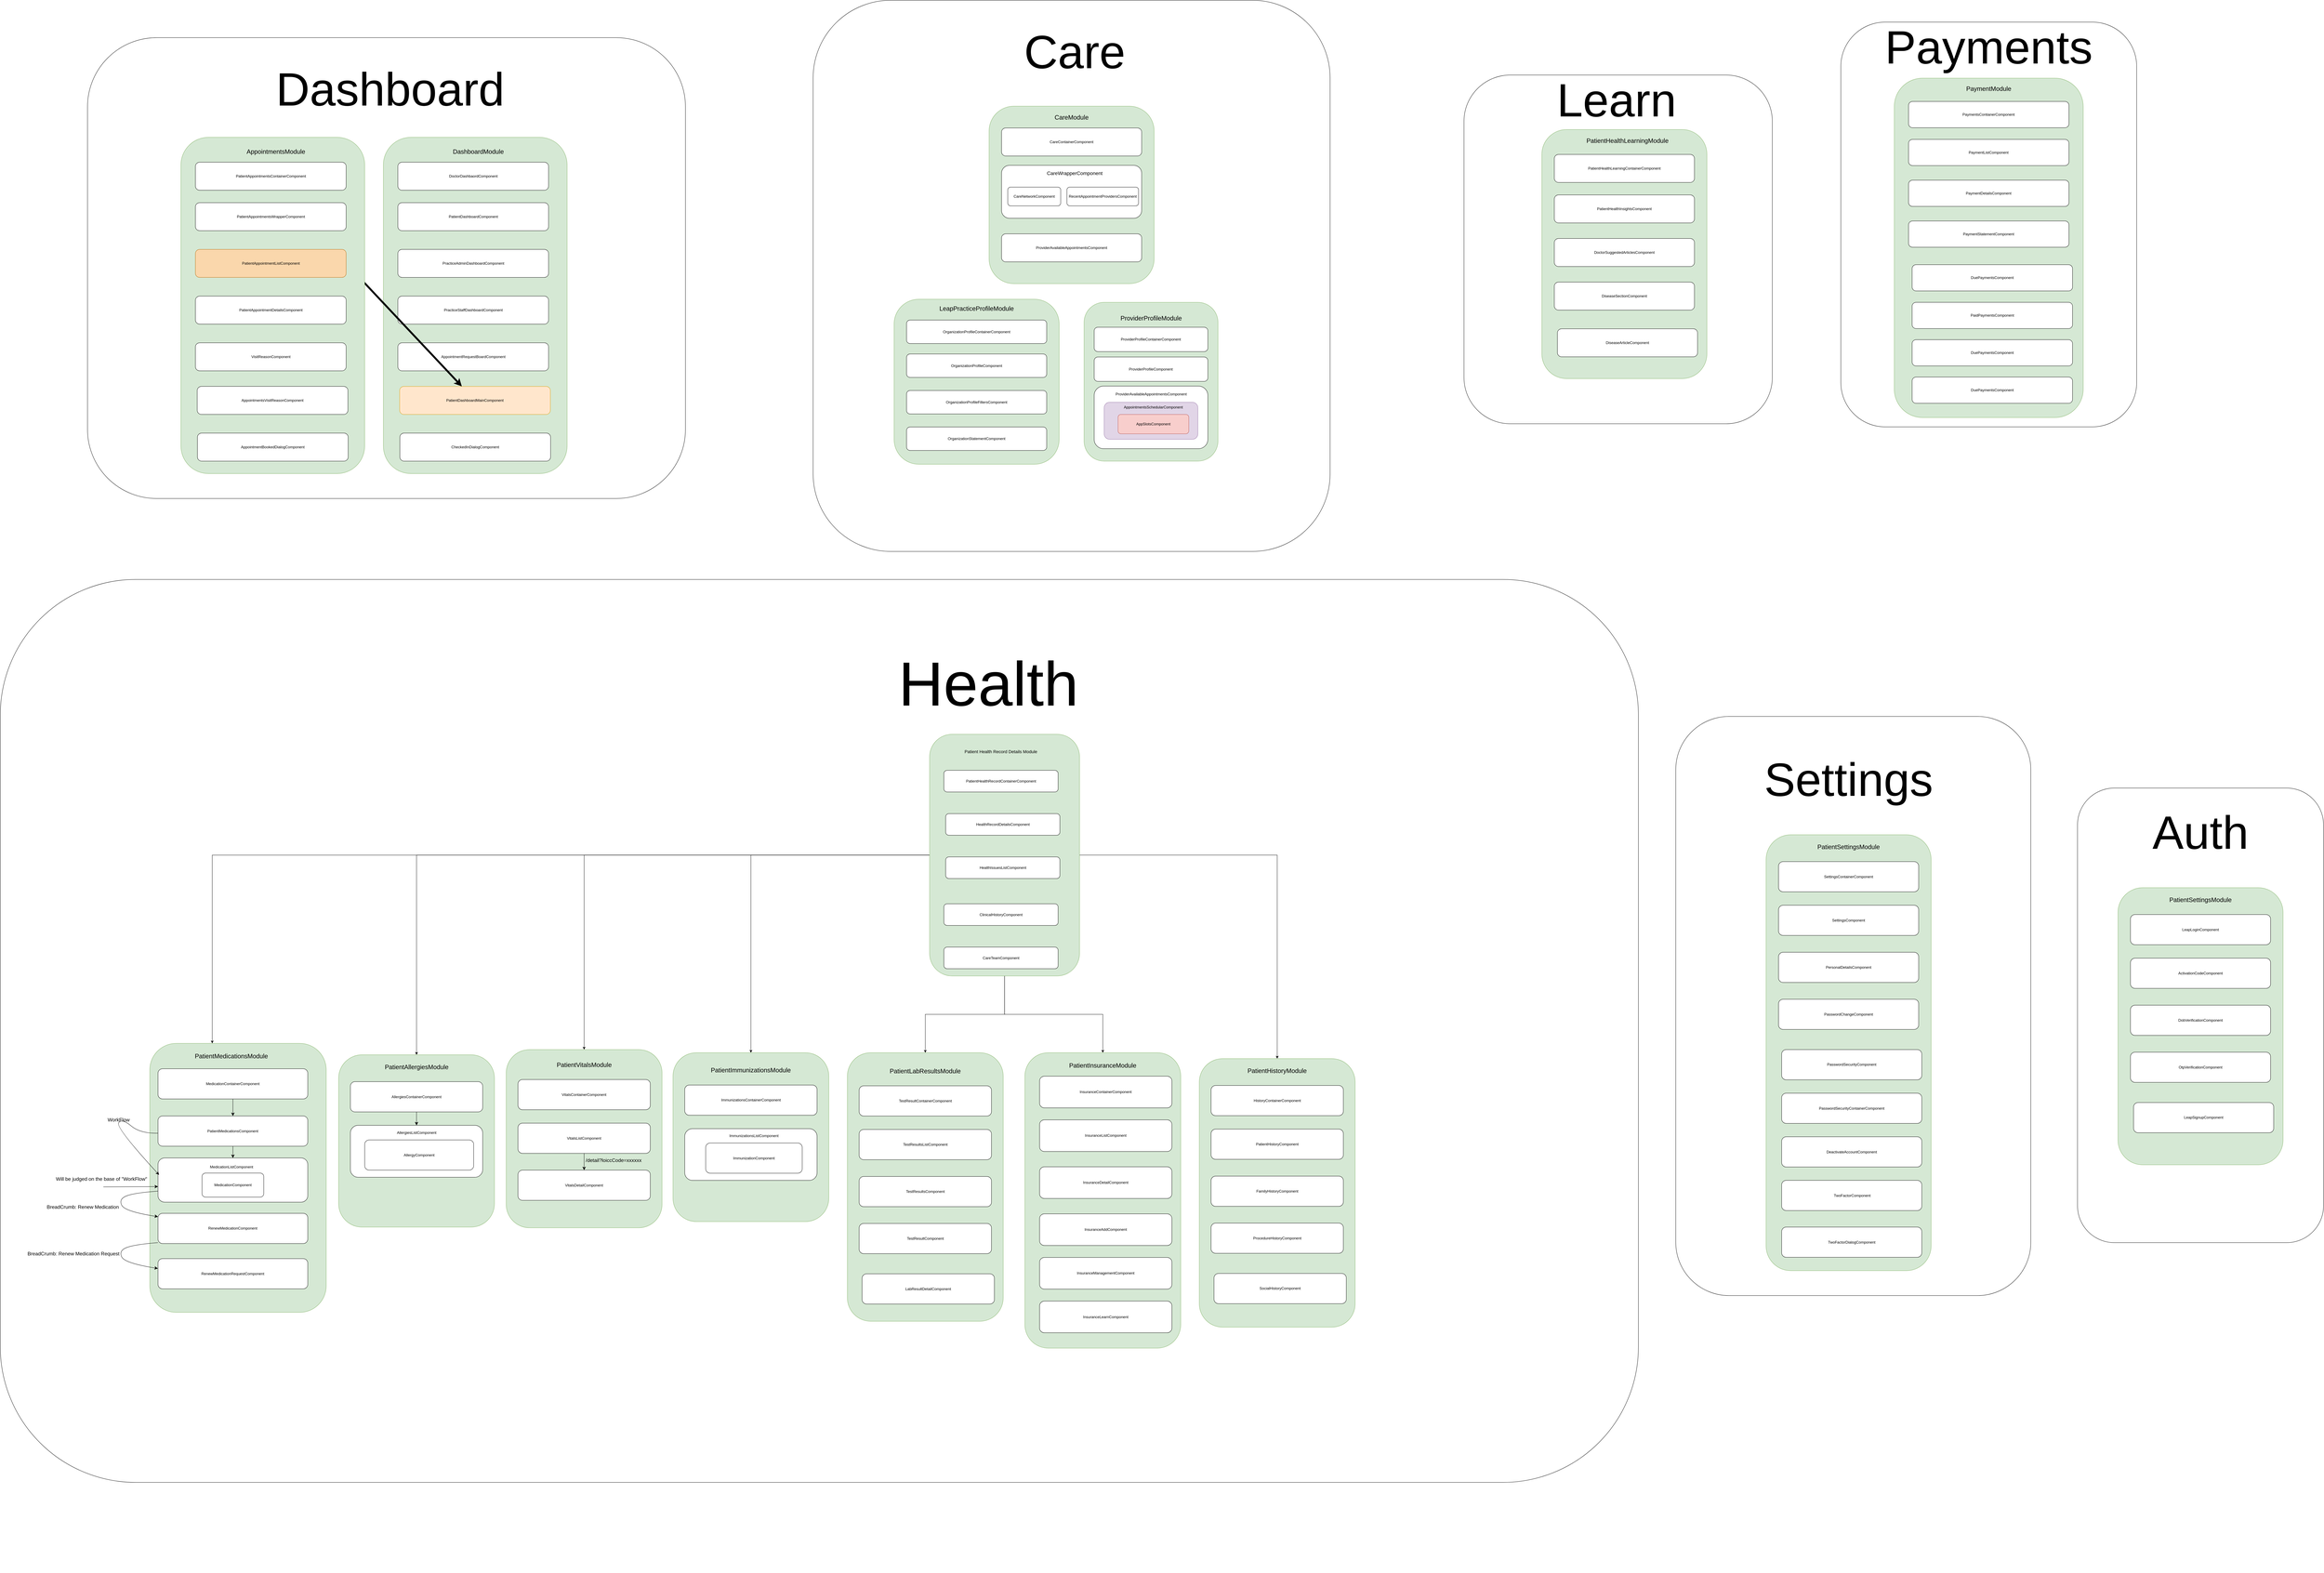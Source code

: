 <mxfile version="25.0.3">
  <diagram name="Page-1" id="2kIEvzqVXsuV8Udayv0d">
    <mxGraphModel dx="4323" dy="6777" grid="1" gridSize="10" guides="1" tooltips="1" connect="1" arrows="1" fold="1" page="1" pageScale="1" pageWidth="850" pageHeight="1100" math="0" shadow="0">
      <root>
        <mxCell id="0" />
        <mxCell id="1" parent="0" />
        <mxCell id="dV1gSzbPTBrYAg3rUSXR-290" value="" style="group" parent="1" vertex="1" connectable="0">
          <mxGeometry x="2000" y="-3410" width="1660" height="1770" as="geometry" />
        </mxCell>
        <mxCell id="dV1gSzbPTBrYAg3rUSXR-263" value="" style="rounded=1;whiteSpace=wrap;html=1;" parent="dV1gSzbPTBrYAg3rUSXR-290" vertex="1">
          <mxGeometry width="1660" height="1770" as="geometry" />
        </mxCell>
        <mxCell id="dV1gSzbPTBrYAg3rUSXR-247" value="" style="group" parent="dV1gSzbPTBrYAg3rUSXR-290" vertex="1" connectable="0">
          <mxGeometry x="565" y="340" width="530" height="570" as="geometry" />
        </mxCell>
        <mxCell id="dV1gSzbPTBrYAg3rUSXR-227" value="" style="rounded=1;whiteSpace=wrap;html=1;fillColor=#d5e8d4;strokeColor=#82b366;container=0;" parent="dV1gSzbPTBrYAg3rUSXR-247" vertex="1">
          <mxGeometry width="530" height="570" as="geometry" />
        </mxCell>
        <mxCell id="dV1gSzbPTBrYAg3rUSXR-228" value="&lt;font style=&quot;font-size: 20px;&quot;&gt;CareModule&lt;/font&gt;" style="text;html=1;align=center;verticalAlign=middle;whiteSpace=wrap;rounded=0;container=0;" parent="dV1gSzbPTBrYAg3rUSXR-247" vertex="1">
          <mxGeometry x="50" y="20" width="430" height="30" as="geometry" />
        </mxCell>
        <mxCell id="dV1gSzbPTBrYAg3rUSXR-229" value="CareContainerComponent" style="rounded=1;whiteSpace=wrap;html=1;container=0;" parent="dV1gSzbPTBrYAg3rUSXR-247" vertex="1">
          <mxGeometry x="40" y="70" width="450" height="90" as="geometry" />
        </mxCell>
        <mxCell id="dV1gSzbPTBrYAg3rUSXR-230" value="" style="rounded=1;whiteSpace=wrap;html=1;container=0;" parent="dV1gSzbPTBrYAg3rUSXR-247" vertex="1">
          <mxGeometry x="40" y="190" width="450" height="170" as="geometry" />
        </mxCell>
        <mxCell id="dV1gSzbPTBrYAg3rUSXR-231" value="ProviderAvailableAppointmentsComponent" style="rounded=1;whiteSpace=wrap;html=1;container=0;" parent="dV1gSzbPTBrYAg3rUSXR-247" vertex="1">
          <mxGeometry x="40" y="410" width="450" height="90" as="geometry" />
        </mxCell>
        <mxCell id="dV1gSzbPTBrYAg3rUSXR-234" value="CareWrapperComponent" style="text;html=1;align=center;verticalAlign=middle;whiteSpace=wrap;rounded=0;fontSize=16;container=0;" parent="dV1gSzbPTBrYAg3rUSXR-247" vertex="1">
          <mxGeometry x="80" y="200" width="390" height="30" as="geometry" />
        </mxCell>
        <mxCell id="dV1gSzbPTBrYAg3rUSXR-235" value="CareNetworkComponent" style="rounded=1;whiteSpace=wrap;html=1;container=0;" parent="dV1gSzbPTBrYAg3rUSXR-247" vertex="1">
          <mxGeometry x="60" y="260" width="170" height="60" as="geometry" />
        </mxCell>
        <mxCell id="dV1gSzbPTBrYAg3rUSXR-236" value="RecentAppointmentProvidersComponent" style="rounded=1;whiteSpace=wrap;html=1;container=0;" parent="dV1gSzbPTBrYAg3rUSXR-247" vertex="1">
          <mxGeometry x="250" y="260" width="230" height="60" as="geometry" />
        </mxCell>
        <mxCell id="dV1gSzbPTBrYAg3rUSXR-248" value="" style="group" parent="dV1gSzbPTBrYAg3rUSXR-290" vertex="1" connectable="0">
          <mxGeometry x="260" y="960" width="530" height="530" as="geometry" />
        </mxCell>
        <mxCell id="dV1gSzbPTBrYAg3rUSXR-238" value="" style="rounded=1;whiteSpace=wrap;html=1;fillColor=#d5e8d4;strokeColor=#82b366;container=0;" parent="dV1gSzbPTBrYAg3rUSXR-248" vertex="1">
          <mxGeometry width="530" height="530" as="geometry" />
        </mxCell>
        <mxCell id="dV1gSzbPTBrYAg3rUSXR-239" value="&lt;font style=&quot;font-size: 20px;&quot;&gt;LeapPracticeProfileModule&lt;/font&gt;" style="text;html=1;align=center;verticalAlign=middle;whiteSpace=wrap;rounded=0;container=0;" parent="dV1gSzbPTBrYAg3rUSXR-248" vertex="1">
          <mxGeometry x="50" y="16.75" width="430" height="25.125" as="geometry" />
        </mxCell>
        <mxCell id="dV1gSzbPTBrYAg3rUSXR-240" value="OrganizationProfileContainerComponent" style="rounded=1;whiteSpace=wrap;html=1;container=0;" parent="dV1gSzbPTBrYAg3rUSXR-248" vertex="1">
          <mxGeometry x="40" y="67" width="450" height="75.375" as="geometry" />
        </mxCell>
        <mxCell id="dV1gSzbPTBrYAg3rUSXR-241" value="OrganizationProfileComponent" style="rounded=1;whiteSpace=wrap;html=1;container=0;" parent="dV1gSzbPTBrYAg3rUSXR-248" vertex="1">
          <mxGeometry x="40" y="175.875" width="450" height="75.375" as="geometry" />
        </mxCell>
        <mxCell id="dV1gSzbPTBrYAg3rUSXR-242" value="OrganizationProfileFiltersComponent" style="rounded=1;whiteSpace=wrap;html=1;container=0;" parent="dV1gSzbPTBrYAg3rUSXR-248" vertex="1">
          <mxGeometry x="40" y="293.125" width="450" height="75.375" as="geometry" />
        </mxCell>
        <mxCell id="dV1gSzbPTBrYAg3rUSXR-243" value="OrganizationStatementComponent" style="rounded=1;whiteSpace=wrap;html=1;container=0;" parent="dV1gSzbPTBrYAg3rUSXR-248" vertex="1">
          <mxGeometry x="40" y="410.375" width="450" height="75.375" as="geometry" />
        </mxCell>
        <mxCell id="8EDx-BOtIArJ6cRJeTDg-2" value="" style="group" vertex="1" connectable="0" parent="dV1gSzbPTBrYAg3rUSXR-290">
          <mxGeometry x="870" y="970" width="430" height="510" as="geometry" />
        </mxCell>
        <mxCell id="dV1gSzbPTBrYAg3rUSXR-250" value="" style="rounded=1;whiteSpace=wrap;html=1;fillColor=#d5e8d4;strokeColor=#82b366;container=0;" parent="8EDx-BOtIArJ6cRJeTDg-2" vertex="1">
          <mxGeometry width="430" height="510" as="geometry" />
        </mxCell>
        <mxCell id="dV1gSzbPTBrYAg3rUSXR-251" value="&lt;font style=&quot;font-size: 20px;&quot;&gt;ProviderProfileModule&lt;/font&gt;" style="text;html=1;align=center;verticalAlign=middle;whiteSpace=wrap;rounded=0;container=0;" parent="8EDx-BOtIArJ6cRJeTDg-2" vertex="1">
          <mxGeometry x="40.566" y="37.382" width="348.868" height="26.073" as="geometry" />
        </mxCell>
        <mxCell id="dV1gSzbPTBrYAg3rUSXR-252" value="ProviderProfileContainerComponent" style="rounded=1;whiteSpace=wrap;html=1;container=0;" parent="8EDx-BOtIArJ6cRJeTDg-2" vertex="1">
          <mxGeometry x="32.453" y="79.998" width="365.094" height="78.219" as="geometry" />
        </mxCell>
        <mxCell id="dV1gSzbPTBrYAg3rUSXR-253" value="ProviderProfileComponent" style="rounded=1;whiteSpace=wrap;html=1;container=0;" parent="8EDx-BOtIArJ6cRJeTDg-2" vertex="1">
          <mxGeometry x="32.453" y="175.666" width="365.094" height="78.219" as="geometry" />
        </mxCell>
        <mxCell id="dV1gSzbPTBrYAg3rUSXR-261" value="" style="group" parent="8EDx-BOtIArJ6cRJeTDg-2" vertex="1" connectable="0">
          <mxGeometry x="32.453" y="269.06" width="365.094" height="200.94" as="geometry" />
        </mxCell>
        <mxCell id="dV1gSzbPTBrYAg3rUSXR-254" value="" style="rounded=1;whiteSpace=wrap;html=1;container=0;" parent="dV1gSzbPTBrYAg3rUSXR-261" vertex="1">
          <mxGeometry width="365.094" height="200.94" as="geometry" />
        </mxCell>
        <mxCell id="dV1gSzbPTBrYAg3rUSXR-256" value="ProviderAvailableAppointmentsComponent" style="text;html=1;align=center;verticalAlign=middle;whiteSpace=wrap;rounded=0;container=0;" parent="dV1gSzbPTBrYAg3rUSXR-261" vertex="1">
          <mxGeometry x="8.113" y="10.374" width="348.868" height="31.132" as="geometry" />
        </mxCell>
        <mxCell id="dV1gSzbPTBrYAg3rUSXR-257" value="" style="rounded=1;whiteSpace=wrap;html=1;container=0;fillColor=#e1d5e7;strokeColor=#9673a6;" parent="dV1gSzbPTBrYAg3rUSXR-261" vertex="1">
          <mxGeometry x="32.047" y="51.88" width="301" height="119.06" as="geometry" />
        </mxCell>
        <mxCell id="dV1gSzbPTBrYAg3rUSXR-258" value="AppointmentsSchedularComponent" style="text;html=1;align=center;verticalAlign=middle;whiteSpace=wrap;rounded=0;container=0;" parent="dV1gSzbPTBrYAg3rUSXR-261" vertex="1">
          <mxGeometry x="165.915" y="51.883" width="48.679" height="31.132" as="geometry" />
        </mxCell>
        <mxCell id="dV1gSzbPTBrYAg3rUSXR-259" value="AppSlotsComponent" style="rounded=1;whiteSpace=wrap;html=1;container=0;fillColor=#f8cecc;strokeColor=#b85450;" parent="dV1gSzbPTBrYAg3rUSXR-261" vertex="1">
          <mxGeometry x="76.67" y="90.935" width="227.17" height="62.264" as="geometry" />
        </mxCell>
        <mxCell id="8EDx-BOtIArJ6cRJeTDg-147" value="&lt;font style=&quot;font-size: 150px;&quot;&gt;Care&lt;/font&gt;" style="text;html=1;align=center;verticalAlign=middle;whiteSpace=wrap;rounded=0;container=0;" vertex="1" parent="dV1gSzbPTBrYAg3rUSXR-290">
          <mxGeometry x="810" y="150" width="60" height="30" as="geometry" />
        </mxCell>
        <mxCell id="dV1gSzbPTBrYAg3rUSXR-291" value="" style="group" parent="1" vertex="1" connectable="0">
          <mxGeometry x="4090" y="-3170" width="1190" height="1120" as="geometry" />
        </mxCell>
        <mxCell id="dV1gSzbPTBrYAg3rUSXR-371" value="" style="group" parent="dV1gSzbPTBrYAg3rUSXR-291" vertex="1" connectable="0">
          <mxGeometry width="1045" height="1120" as="geometry" />
        </mxCell>
        <mxCell id="dV1gSzbPTBrYAg3rUSXR-277" value="" style="rounded=1;whiteSpace=wrap;html=1;" parent="dV1gSzbPTBrYAg3rUSXR-371" vertex="1">
          <mxGeometry width="990" height="1120" as="geometry" />
        </mxCell>
        <mxCell id="dV1gSzbPTBrYAg3rUSXR-264" value="" style="group" parent="dV1gSzbPTBrYAg3rUSXR-371" vertex="1" connectable="0">
          <mxGeometry x="250" y="175" width="795" height="940" as="geometry" />
        </mxCell>
        <mxCell id="dV1gSzbPTBrYAg3rUSXR-265" value="" style="rounded=1;whiteSpace=wrap;html=1;fillColor=#d5e8d4;strokeColor=#82b366;container=0;" parent="dV1gSzbPTBrYAg3rUSXR-264" vertex="1">
          <mxGeometry width="530" height="800" as="geometry" />
        </mxCell>
        <mxCell id="dV1gSzbPTBrYAg3rUSXR-266" value="&lt;font style=&quot;font-size: 20px;&quot;&gt;PatientHealthLearningModule&lt;/font&gt;" style="text;html=1;align=center;verticalAlign=middle;whiteSpace=wrap;rounded=0;container=0;" parent="dV1gSzbPTBrYAg3rUSXR-264" vertex="1">
          <mxGeometry x="60" y="20" width="430" height="30" as="geometry" />
        </mxCell>
        <mxCell id="dV1gSzbPTBrYAg3rUSXR-267" value="PatientHealthLearningContainerComponent" style="rounded=1;whiteSpace=wrap;html=1;container=0;" parent="dV1gSzbPTBrYAg3rUSXR-264" vertex="1">
          <mxGeometry x="40" y="80" width="450" height="90" as="geometry" />
        </mxCell>
        <mxCell id="dV1gSzbPTBrYAg3rUSXR-268" value="PatientHealthInsightsComponent" style="rounded=1;whiteSpace=wrap;html=1;container=0;" parent="dV1gSzbPTBrYAg3rUSXR-264" vertex="1">
          <mxGeometry x="40" y="210" width="450" height="90" as="geometry" />
        </mxCell>
        <mxCell id="dV1gSzbPTBrYAg3rUSXR-269" value="DoctorSuggestedArticlesComponent" style="rounded=1;whiteSpace=wrap;html=1;container=0;" parent="dV1gSzbPTBrYAg3rUSXR-264" vertex="1">
          <mxGeometry x="40" y="350" width="450" height="90" as="geometry" />
        </mxCell>
        <mxCell id="dV1gSzbPTBrYAg3rUSXR-270" value="DiseaseSectionComponent" style="rounded=1;whiteSpace=wrap;html=1;container=0;" parent="dV1gSzbPTBrYAg3rUSXR-264" vertex="1">
          <mxGeometry x="40" y="490" width="450" height="90" as="geometry" />
        </mxCell>
        <mxCell id="dV1gSzbPTBrYAg3rUSXR-271" value="DiseaseArticleComponent" style="rounded=1;whiteSpace=wrap;html=1;container=0;" parent="dV1gSzbPTBrYAg3rUSXR-264" vertex="1">
          <mxGeometry x="50" y="640" width="450" height="90" as="geometry" />
        </mxCell>
        <mxCell id="dV1gSzbPTBrYAg3rUSXR-293" value="&lt;font style=&quot;font-size: 150px;&quot;&gt;Learn&lt;/font&gt;" style="text;html=1;align=center;verticalAlign=middle;whiteSpace=wrap;rounded=0;" parent="dV1gSzbPTBrYAg3rUSXR-371" vertex="1">
          <mxGeometry x="170" y="10" width="640" height="140" as="geometry" />
        </mxCell>
        <mxCell id="dV1gSzbPTBrYAg3rUSXR-367" value="" style="group" parent="1" vertex="1" connectable="0">
          <mxGeometry x="4770" y="-1110" width="1140" height="1860" as="geometry" />
        </mxCell>
        <mxCell id="dV1gSzbPTBrYAg3rUSXR-364" value="" style="rounded=1;whiteSpace=wrap;html=1;" parent="dV1gSzbPTBrYAg3rUSXR-367" vertex="1">
          <mxGeometry width="1140" height="1860" as="geometry" />
        </mxCell>
        <mxCell id="dV1gSzbPTBrYAg3rUSXR-331" value="" style="group" parent="dV1gSzbPTBrYAg3rUSXR-367" vertex="1" connectable="0">
          <mxGeometry x="290" y="380.005" width="530" height="1400" as="geometry" />
        </mxCell>
        <mxCell id="dV1gSzbPTBrYAg3rUSXR-332" value="" style="rounded=1;whiteSpace=wrap;html=1;fillColor=#d5e8d4;strokeColor=#82b366;container=0;" parent="dV1gSzbPTBrYAg3rUSXR-331" vertex="1">
          <mxGeometry width="530" height="1400" as="geometry" />
        </mxCell>
        <mxCell id="dV1gSzbPTBrYAg3rUSXR-333" value="&lt;font style=&quot;font-size: 20px;&quot;&gt;PatientSettingsModule&lt;/font&gt;" style="text;html=1;align=center;verticalAlign=middle;whiteSpace=wrap;rounded=0;container=0;" parent="dV1gSzbPTBrYAg3rUSXR-331" vertex="1">
          <mxGeometry x="50" y="21.561" width="430" height="32.342" as="geometry" />
        </mxCell>
        <mxCell id="dV1gSzbPTBrYAg3rUSXR-334" value="SettingsContainerComponent" style="rounded=1;whiteSpace=wrap;html=1;container=0;" parent="dV1gSzbPTBrYAg3rUSXR-331" vertex="1">
          <mxGeometry x="40" y="86.245" width="450" height="97.026" as="geometry" />
        </mxCell>
        <mxCell id="dV1gSzbPTBrYAg3rUSXR-335" value="SettingsComponent" style="rounded=1;whiteSpace=wrap;html=1;container=0;" parent="dV1gSzbPTBrYAg3rUSXR-331" vertex="1">
          <mxGeometry x="40" y="226.394" width="450" height="97.026" as="geometry" />
        </mxCell>
        <mxCell id="dV1gSzbPTBrYAg3rUSXR-336" value="PersonalDetailsComponent" style="rounded=1;whiteSpace=wrap;html=1;container=0;" parent="dV1gSzbPTBrYAg3rUSXR-331" vertex="1">
          <mxGeometry x="40" y="377.323" width="450" height="97.026" as="geometry" />
        </mxCell>
        <mxCell id="dV1gSzbPTBrYAg3rUSXR-337" value="PasswordChangeComponent" style="rounded=1;whiteSpace=wrap;html=1;container=0;" parent="dV1gSzbPTBrYAg3rUSXR-331" vertex="1">
          <mxGeometry x="40" y="528.253" width="450" height="97.026" as="geometry" />
        </mxCell>
        <mxCell id="dV1gSzbPTBrYAg3rUSXR-338" value="PasswordSecurityComponent" style="rounded=1;whiteSpace=wrap;html=1;container=0;" parent="dV1gSzbPTBrYAg3rUSXR-331" vertex="1">
          <mxGeometry x="50" y="689.963" width="450" height="97.026" as="geometry" />
        </mxCell>
        <mxCell id="dV1gSzbPTBrYAg3rUSXR-360" value="PasswordSecurityContainerComponent" style="rounded=1;whiteSpace=wrap;html=1;container=0;" parent="dV1gSzbPTBrYAg3rUSXR-331" vertex="1">
          <mxGeometry x="50" y="829.993" width="450" height="97.026" as="geometry" />
        </mxCell>
        <mxCell id="dV1gSzbPTBrYAg3rUSXR-361" value="DeactivateAccountComponent" style="rounded=1;whiteSpace=wrap;html=1;container=0;" parent="dV1gSzbPTBrYAg3rUSXR-331" vertex="1">
          <mxGeometry x="50" y="969.993" width="450" height="97.026" as="geometry" />
        </mxCell>
        <mxCell id="dV1gSzbPTBrYAg3rUSXR-362" value="&amp;nbsp;TwoFactorComponent" style="rounded=1;whiteSpace=wrap;html=1;container=0;" parent="dV1gSzbPTBrYAg3rUSXR-331" vertex="1">
          <mxGeometry x="50" y="1109.993" width="450" height="97.026" as="geometry" />
        </mxCell>
        <mxCell id="dV1gSzbPTBrYAg3rUSXR-363" value="TwoFactorDialogComponent" style="rounded=1;whiteSpace=wrap;html=1;container=0;" parent="dV1gSzbPTBrYAg3rUSXR-331" vertex="1">
          <mxGeometry x="50" y="1259.993" width="450" height="97.026" as="geometry" />
        </mxCell>
        <mxCell id="dV1gSzbPTBrYAg3rUSXR-365" value="&lt;font style=&quot;font-size: 150px;&quot;&gt;Settings&lt;/font&gt;" style="text;html=1;align=center;verticalAlign=middle;whiteSpace=wrap;rounded=0;fontSize=200;" parent="dV1gSzbPTBrYAg3rUSXR-367" vertex="1">
          <mxGeometry x="255" y="170" width="600" height="30" as="geometry" />
        </mxCell>
        <mxCell id="dV1gSzbPTBrYAg3rUSXR-372" value="" style="group" parent="1" vertex="1" connectable="0">
          <mxGeometry x="5300" y="-3340" width="950" height="1300" as="geometry" />
        </mxCell>
        <mxCell id="dV1gSzbPTBrYAg3rUSXR-307" value="" style="rounded=1;whiteSpace=wrap;html=1;" parent="dV1gSzbPTBrYAg3rUSXR-372" vertex="1">
          <mxGeometry width="950" height="1300" as="geometry" />
        </mxCell>
        <mxCell id="dV1gSzbPTBrYAg3rUSXR-305" value="" style="group" parent="dV1gSzbPTBrYAg3rUSXR-372" vertex="1" connectable="0">
          <mxGeometry x="171.67" y="180" width="606.67" height="1090" as="geometry" />
        </mxCell>
        <mxCell id="dV1gSzbPTBrYAg3rUSXR-295" value="" style="rounded=1;whiteSpace=wrap;html=1;fillColor=#d5e8d4;strokeColor=#82b366;container=0;" parent="dV1gSzbPTBrYAg3rUSXR-305" vertex="1">
          <mxGeometry width="606.67" height="1090" as="geometry" />
        </mxCell>
        <mxCell id="dV1gSzbPTBrYAg3rUSXR-296" value="&lt;font style=&quot;font-size: 20px;&quot;&gt;PaymentModule&lt;/font&gt;" style="text;html=1;align=center;verticalAlign=middle;whiteSpace=wrap;rounded=0;container=0;" parent="dV1gSzbPTBrYAg3rUSXR-305" vertex="1">
          <mxGeometry x="57.229" y="18.723" width="492.201" height="28.085" as="geometry" />
        </mxCell>
        <mxCell id="dV1gSzbPTBrYAg3rUSXR-297" value="PaymentsContianerComponent" style="rounded=1;whiteSpace=wrap;html=1;container=0;" parent="dV1gSzbPTBrYAg3rUSXR-305" vertex="1">
          <mxGeometry x="45.786" y="74.894" width="515.094" height="84.255" as="geometry" />
        </mxCell>
        <mxCell id="dV1gSzbPTBrYAg3rUSXR-298" value="PaymentListComponent" style="rounded=1;whiteSpace=wrap;html=1;container=0;" parent="dV1gSzbPTBrYAg3rUSXR-305" vertex="1">
          <mxGeometry x="45.786" y="196.596" width="515.094" height="84.255" as="geometry" />
        </mxCell>
        <mxCell id="dV1gSzbPTBrYAg3rUSXR-299" value="PaymentDetailsComponent" style="rounded=1;whiteSpace=wrap;html=1;container=0;" parent="dV1gSzbPTBrYAg3rUSXR-305" vertex="1">
          <mxGeometry x="45.786" y="327.66" width="515.094" height="84.255" as="geometry" />
        </mxCell>
        <mxCell id="dV1gSzbPTBrYAg3rUSXR-300" value="PaymentStatementComponent" style="rounded=1;whiteSpace=wrap;html=1;container=0;" parent="dV1gSzbPTBrYAg3rUSXR-305" vertex="1">
          <mxGeometry x="45.786" y="458.723" width="515.094" height="84.255" as="geometry" />
        </mxCell>
        <mxCell id="dV1gSzbPTBrYAg3rUSXR-301" value="DuePaymentsComponent" style="rounded=1;whiteSpace=wrap;html=1;container=0;" parent="dV1gSzbPTBrYAg3rUSXR-305" vertex="1">
          <mxGeometry x="57.233" y="599.149" width="515.094" height="84.255" as="geometry" />
        </mxCell>
        <mxCell id="dV1gSzbPTBrYAg3rUSXR-302" value="PaidPaymentsComponent" style="rounded=1;whiteSpace=wrap;html=1;container=0;" parent="dV1gSzbPTBrYAg3rUSXR-305" vertex="1">
          <mxGeometry x="57.233" y="719.999" width="515.094" height="84.255" as="geometry" />
        </mxCell>
        <mxCell id="dV1gSzbPTBrYAg3rUSXR-303" value="DuePaymentsComponent" style="rounded=1;whiteSpace=wrap;html=1;container=0;" parent="dV1gSzbPTBrYAg3rUSXR-305" vertex="1">
          <mxGeometry x="57.233" y="839.999" width="515.094" height="84.255" as="geometry" />
        </mxCell>
        <mxCell id="dV1gSzbPTBrYAg3rUSXR-304" value="DuePaymentsComponent" style="rounded=1;whiteSpace=wrap;html=1;container=0;" parent="dV1gSzbPTBrYAg3rUSXR-305" vertex="1">
          <mxGeometry x="57.233" y="959.999" width="515.094" height="84.255" as="geometry" />
        </mxCell>
        <mxCell id="dV1gSzbPTBrYAg3rUSXR-330" value="&lt;font style=&quot;font-size: 150px;&quot;&gt;Payments&lt;/font&gt;" style="text;html=1;align=center;verticalAlign=middle;whiteSpace=wrap;rounded=0;" parent="dV1gSzbPTBrYAg3rUSXR-372" vertex="1">
          <mxGeometry x="155" y="10" width="640" height="140" as="geometry" />
        </mxCell>
        <mxCell id="8EDx-BOtIArJ6cRJeTDg-1" value="" style="group" vertex="1" connectable="0" parent="1">
          <mxGeometry x="-330" y="-3290" width="1920" height="1480" as="geometry" />
        </mxCell>
        <mxCell id="dV1gSzbPTBrYAg3rUSXR-286" value="" style="rounded=1;whiteSpace=wrap;html=1;container=0;" parent="8EDx-BOtIArJ6cRJeTDg-1" vertex="1">
          <mxGeometry width="1920" height="1480" as="geometry" />
        </mxCell>
        <mxCell id="dV1gSzbPTBrYAg3rUSXR-287" value="&lt;font style=&quot;font-size: 150px;&quot;&gt;Dashboard&lt;/font&gt;" style="text;html=1;align=center;verticalAlign=middle;whiteSpace=wrap;rounded=0;container=0;" parent="8EDx-BOtIArJ6cRJeTDg-1" vertex="1">
          <mxGeometry x="942.27" y="150" width="60" height="30" as="geometry" />
        </mxCell>
        <mxCell id="dV1gSzbPTBrYAg3rUSXR-193" value="" style="rounded=1;whiteSpace=wrap;html=1;fillColor=#d5e8d4;strokeColor=#82b366;container=0;" parent="8EDx-BOtIArJ6cRJeTDg-1" vertex="1">
          <mxGeometry x="950" y="320" width="590" height="1080" as="geometry" />
        </mxCell>
        <mxCell id="dV1gSzbPTBrYAg3rUSXR-194" value="&lt;span style=&quot;font-size: 20px;&quot;&gt;DashboardModule&lt;/span&gt;" style="text;html=1;align=center;verticalAlign=middle;whiteSpace=wrap;rounded=0;container=0;" parent="8EDx-BOtIArJ6cRJeTDg-1" vertex="1">
          <mxGeometry x="1023.774" y="350" width="462.453" height="30" as="geometry" />
        </mxCell>
        <mxCell id="dV1gSzbPTBrYAg3rUSXR-195" value="DoctorDashbaordComponent" style="rounded=1;whiteSpace=wrap;html=1;container=0;" parent="8EDx-BOtIArJ6cRJeTDg-1" vertex="1">
          <mxGeometry x="996.528" y="400" width="483.962" height="90" as="geometry" />
        </mxCell>
        <mxCell id="dV1gSzbPTBrYAg3rUSXR-196" value="PatientDashboardComponent" style="rounded=1;whiteSpace=wrap;html=1;container=0;" parent="8EDx-BOtIArJ6cRJeTDg-1" vertex="1">
          <mxGeometry x="996.528" y="530" width="483.962" height="90" as="geometry" />
        </mxCell>
        <mxCell id="dV1gSzbPTBrYAg3rUSXR-197" value="PracticeAdminDashboardComponent" style="rounded=1;whiteSpace=wrap;html=1;container=0;" parent="8EDx-BOtIArJ6cRJeTDg-1" vertex="1">
          <mxGeometry x="996.528" y="680" width="483.962" height="90" as="geometry" />
        </mxCell>
        <mxCell id="dV1gSzbPTBrYAg3rUSXR-198" value="PracticeStaffDashboardComponent" style="rounded=1;whiteSpace=wrap;html=1;container=0;" parent="8EDx-BOtIArJ6cRJeTDg-1" vertex="1">
          <mxGeometry x="996.528" y="830" width="483.962" height="90" as="geometry" />
        </mxCell>
        <mxCell id="dV1gSzbPTBrYAg3rUSXR-199" value="AppointmentRequestBoardComponent" style="rounded=1;whiteSpace=wrap;html=1;container=0;" parent="8EDx-BOtIArJ6cRJeTDg-1" vertex="1">
          <mxGeometry x="996.528" y="980" width="483.962" height="90" as="geometry" />
        </mxCell>
        <mxCell id="dV1gSzbPTBrYAg3rUSXR-200" value="PatientDashboardMainComponent" style="rounded=1;whiteSpace=wrap;html=1;container=0;fillColor=#ffe6cc;strokeColor=#d79b00;" parent="8EDx-BOtIArJ6cRJeTDg-1" vertex="1">
          <mxGeometry x="1002.268" y="1120" width="483.962" height="90" as="geometry" />
        </mxCell>
        <mxCell id="dV1gSzbPTBrYAg3rUSXR-201" value="CheckedInDialogComponent" style="rounded=1;whiteSpace=wrap;html=1;container=0;" parent="8EDx-BOtIArJ6cRJeTDg-1" vertex="1">
          <mxGeometry x="1003.018" y="1270" width="483.962" height="90" as="geometry" />
        </mxCell>
        <mxCell id="dV1gSzbPTBrYAg3rUSXR-202" value="" style="endArrow=classic;html=1;rounded=0;exitX=1;exitY=0.5;exitDx=0;exitDy=0;strokeWidth=6;" parent="8EDx-BOtIArJ6cRJeTDg-1" source="dV1gSzbPTBrYAg3rUSXR-183" target="dV1gSzbPTBrYAg3rUSXR-200" edge="1">
          <mxGeometry width="50" height="50" relative="1" as="geometry">
            <mxPoint x="896.23" y="1333.691" as="sourcePoint" />
            <mxPoint x="1540" y="1330" as="targetPoint" />
          </mxGeometry>
        </mxCell>
        <mxCell id="dV1gSzbPTBrYAg3rUSXR-179" value="" style="rounded=1;whiteSpace=wrap;html=1;fillColor=#d5e8d4;strokeColor=#82b366;container=0;" parent="8EDx-BOtIArJ6cRJeTDg-1" vertex="1">
          <mxGeometry x="300" y="320" width="590" height="1080" as="geometry" />
        </mxCell>
        <mxCell id="dV1gSzbPTBrYAg3rUSXR-180" value="&lt;span style=&quot;font-size: 20px;&quot;&gt;AppointmentsModule&lt;/span&gt;" style="text;html=1;align=center;verticalAlign=middle;whiteSpace=wrap;rounded=0;container=0;" parent="8EDx-BOtIArJ6cRJeTDg-1" vertex="1">
          <mxGeometry x="373.774" y="350" width="462.453" height="30" as="geometry" />
        </mxCell>
        <mxCell id="dV1gSzbPTBrYAg3rUSXR-181" value="PatientAppointmentsContainerComponent" style="rounded=1;whiteSpace=wrap;html=1;container=0;" parent="8EDx-BOtIArJ6cRJeTDg-1" vertex="1">
          <mxGeometry x="346.528" y="400" width="483.962" height="90" as="geometry" />
        </mxCell>
        <mxCell id="dV1gSzbPTBrYAg3rUSXR-182" value="PatientAppointmentsWrapperComponent" style="rounded=1;whiteSpace=wrap;html=1;container=0;" parent="8EDx-BOtIArJ6cRJeTDg-1" vertex="1">
          <mxGeometry x="346.528" y="530" width="483.962" height="90" as="geometry" />
        </mxCell>
        <mxCell id="dV1gSzbPTBrYAg3rUSXR-183" value="PatientAppointmentListComponent" style="rounded=1;whiteSpace=wrap;html=1;container=0;fillColor=#fad7ac;strokeColor=#b46504;" parent="8EDx-BOtIArJ6cRJeTDg-1" vertex="1">
          <mxGeometry x="346.528" y="680" width="483.962" height="90" as="geometry" />
        </mxCell>
        <mxCell id="dV1gSzbPTBrYAg3rUSXR-184" value="PatientAppointmentDetailsComponent" style="rounded=1;whiteSpace=wrap;html=1;container=0;" parent="8EDx-BOtIArJ6cRJeTDg-1" vertex="1">
          <mxGeometry x="346.528" y="830" width="483.962" height="90" as="geometry" />
        </mxCell>
        <mxCell id="dV1gSzbPTBrYAg3rUSXR-185" value="VisitReasonComponent" style="rounded=1;whiteSpace=wrap;html=1;container=0;" parent="8EDx-BOtIArJ6cRJeTDg-1" vertex="1">
          <mxGeometry x="346.528" y="980" width="483.962" height="90" as="geometry" />
        </mxCell>
        <mxCell id="dV1gSzbPTBrYAg3rUSXR-187" value="AppointmentsVisitReasonComponent" style="rounded=1;whiteSpace=wrap;html=1;container=0;" parent="8EDx-BOtIArJ6cRJeTDg-1" vertex="1">
          <mxGeometry x="352.268" y="1120" width="483.962" height="90" as="geometry" />
        </mxCell>
        <mxCell id="dV1gSzbPTBrYAg3rUSXR-188" value="AppointmentBookedDialogComponent" style="rounded=1;whiteSpace=wrap;html=1;container=0;" parent="8EDx-BOtIArJ6cRJeTDg-1" vertex="1">
          <mxGeometry x="353.018" y="1270" width="483.962" height="90" as="geometry" />
        </mxCell>
        <mxCell id="8EDx-BOtIArJ6cRJeTDg-29" value="" style="group" vertex="1" connectable="0" parent="1">
          <mxGeometry x="-610" y="-1550" width="5260" height="3190" as="geometry" />
        </mxCell>
        <mxCell id="8EDx-BOtIArJ6cRJeTDg-26" value="" style="rounded=1;whiteSpace=wrap;html=1;" vertex="1" parent="8EDx-BOtIArJ6cRJeTDg-29">
          <mxGeometry width="5260" height="2900" as="geometry" />
        </mxCell>
        <mxCell id="8EDx-BOtIArJ6cRJeTDg-27" value="" style="group" vertex="1" connectable="0" parent="8EDx-BOtIArJ6cRJeTDg-29">
          <mxGeometry x="480.003" y="320" width="4739.997" height="2850" as="geometry" />
        </mxCell>
        <mxCell id="8EDx-BOtIArJ6cRJeTDg-28" value="" style="group" vertex="1" connectable="0" parent="8EDx-BOtIArJ6cRJeTDg-27">
          <mxGeometry width="3870.365" height="2850" as="geometry" />
        </mxCell>
        <mxCell id="dV1gSzbPTBrYAg3rUSXR-124" style="edgeStyle=orthogonalEdgeStyle;rounded=0;orthogonalLoop=1;jettySize=auto;html=1;entryX=0.5;entryY=0;entryDx=0;entryDy=0;" parent="8EDx-BOtIArJ6cRJeTDg-28" source="dV1gSzbPTBrYAg3rUSXR-35" target="dV1gSzbPTBrYAg3rUSXR-58" edge="1">
          <mxGeometry relative="1" as="geometry" />
        </mxCell>
        <mxCell id="dV1gSzbPTBrYAg3rUSXR-163" style="edgeStyle=orthogonalEdgeStyle;rounded=0;orthogonalLoop=1;jettySize=auto;html=1;entryX=0.5;entryY=0;entryDx=0;entryDy=0;" parent="8EDx-BOtIArJ6cRJeTDg-28" source="dV1gSzbPTBrYAg3rUSXR-35" target="dV1gSzbPTBrYAg3rUSXR-85" edge="1">
          <mxGeometry relative="1" as="geometry" />
        </mxCell>
        <mxCell id="dV1gSzbPTBrYAg3rUSXR-122" style="edgeStyle=orthogonalEdgeStyle;rounded=0;orthogonalLoop=1;jettySize=auto;html=1;entryX=0.5;entryY=0;entryDx=0;entryDy=0;" parent="8EDx-BOtIArJ6cRJeTDg-28" source="dV1gSzbPTBrYAg3rUSXR-35" target="dV1gSzbPTBrYAg3rUSXR-69" edge="1">
          <mxGeometry relative="1" as="geometry" />
        </mxCell>
        <mxCell id="dV1gSzbPTBrYAg3rUSXR-165" style="edgeStyle=orthogonalEdgeStyle;rounded=0;orthogonalLoop=1;jettySize=auto;html=1;entryX=0.5;entryY=0;entryDx=0;entryDy=0;" parent="8EDx-BOtIArJ6cRJeTDg-28" source="dV1gSzbPTBrYAg3rUSXR-35" target="dV1gSzbPTBrYAg3rUSXR-77" edge="1">
          <mxGeometry relative="1" as="geometry" />
        </mxCell>
        <mxCell id="dV1gSzbPTBrYAg3rUSXR-282" value="Health" style="text;html=1;align=center;verticalAlign=middle;whiteSpace=wrap;rounded=0;fontSize=200;container=0;" parent="8EDx-BOtIArJ6cRJeTDg-28" vertex="1">
          <mxGeometry x="2409.562" width="566.46" height="30.0" as="geometry" />
        </mxCell>
        <mxCell id="dV1gSzbPTBrYAg3rUSXR-58" value="" style="rounded=1;whiteSpace=wrap;html=1;fillColor=#d5e8d4;strokeColor=#82b366;container=0;" parent="8EDx-BOtIArJ6cRJeTDg-28" vertex="1">
          <mxGeometry x="606.332" y="1206.8" width="500.373" height="553.2" as="geometry" />
        </mxCell>
        <mxCell id="dV1gSzbPTBrYAg3rUSXR-59" value="&lt;font style=&quot;font-size: 20px;&quot;&gt;PatientAllergiesModule&lt;/font&gt;" style="text;html=1;align=center;verticalAlign=middle;whiteSpace=wrap;rounded=0;container=0;" parent="8EDx-BOtIArJ6cRJeTDg-28" vertex="1">
          <mxGeometry x="653.537" y="1228.364" width="405.963" height="32.342" as="geometry" />
        </mxCell>
        <mxCell id="8EDx-BOtIArJ6cRJeTDg-119" value="" style="edgeStyle=none;curved=1;rounded=0;orthogonalLoop=1;jettySize=auto;html=1;fontSize=12;startSize=8;endSize=8;" edge="1" parent="8EDx-BOtIArJ6cRJeTDg-28" source="dV1gSzbPTBrYAg3rUSXR-60" target="dV1gSzbPTBrYAg3rUSXR-61">
          <mxGeometry relative="1" as="geometry" />
        </mxCell>
        <mxCell id="dV1gSzbPTBrYAg3rUSXR-60" value="AllergiesContainerComponent" style="rounded=1;whiteSpace=wrap;html=1;container=0;" parent="8EDx-BOtIArJ6cRJeTDg-28" vertex="1">
          <mxGeometry x="644.096" y="1293.048" width="424.845" height="97.026" as="geometry" />
        </mxCell>
        <mxCell id="dV1gSzbPTBrYAg3rUSXR-61" value="" style="rounded=1;whiteSpace=wrap;html=1;container=0;" parent="8EDx-BOtIArJ6cRJeTDg-28" vertex="1">
          <mxGeometry x="644.1" y="1433.2" width="424.84" height="166.8" as="geometry" />
        </mxCell>
        <mxCell id="dV1gSzbPTBrYAg3rUSXR-62" value="AllergyComponent" style="rounded=1;whiteSpace=wrap;html=1;container=0;" parent="8EDx-BOtIArJ6cRJeTDg-28" vertex="1">
          <mxGeometry x="690" y="1480.13" width="350" height="97.03" as="geometry" />
        </mxCell>
        <mxCell id="dV1gSzbPTBrYAg3rUSXR-159" style="edgeStyle=orthogonalEdgeStyle;rounded=0;orthogonalLoop=1;jettySize=auto;html=1;entryX=0.5;entryY=0;entryDx=0;entryDy=0;" parent="8EDx-BOtIArJ6cRJeTDg-28" source="dV1gSzbPTBrYAg3rUSXR-35" target="dV1gSzbPTBrYAg3rUSXR-95" edge="1">
          <mxGeometry relative="1" as="geometry" />
        </mxCell>
        <mxCell id="dV1gSzbPTBrYAg3rUSXR-119" style="edgeStyle=orthogonalEdgeStyle;rounded=0;orthogonalLoop=1;jettySize=auto;html=1;entryX=0.5;entryY=0;entryDx=0;entryDy=0;" parent="8EDx-BOtIArJ6cRJeTDg-28" source="dV1gSzbPTBrYAg3rUSXR-35" edge="1" target="dV1gSzbPTBrYAg3rUSXR-103">
          <mxGeometry relative="1" as="geometry">
            <mxPoint x="4835.897" y="1212.193" as="targetPoint" />
          </mxGeometry>
        </mxCell>
        <mxCell id="dV1gSzbPTBrYAg3rUSXR-150" style="edgeStyle=orthogonalEdgeStyle;rounded=0;orthogonalLoop=1;jettySize=auto;html=1;exitX=0;exitY=0.5;exitDx=0;exitDy=0;entryX=0.354;entryY=0;entryDx=0;entryDy=0;entryPerimeter=0;" parent="8EDx-BOtIArJ6cRJeTDg-28" source="dV1gSzbPTBrYAg3rUSXR-35" edge="1" target="dV1gSzbPTBrYAg3rUSXR-44">
          <mxGeometry relative="1" as="geometry">
            <mxPoint x="200.369" y="1201.413" as="targetPoint" />
            <Array as="points">
              <mxPoint x="199.997" y="565" />
            </Array>
          </mxGeometry>
        </mxCell>
        <mxCell id="dV1gSzbPTBrYAg3rUSXR-35" value="" style="rounded=1;whiteSpace=wrap;html=1;labelBackgroundColor=#38FF45;fillColor=#d5e8d4;strokeColor=#82b366;container=0;" parent="8EDx-BOtIArJ6cRJeTDg-28" vertex="1">
          <mxGeometry x="2503.972" y="177.249" width="481.491" height="776.208" as="geometry" />
        </mxCell>
        <mxCell id="dV1gSzbPTBrYAg3rUSXR-37" value="&lt;span&gt;Patient Health Record Details Module&lt;/span&gt;&lt;div&gt;&lt;span&gt;&lt;br&gt;&lt;/span&gt;&lt;/div&gt;" style="text;html=1;align=center;verticalAlign=middle;whiteSpace=wrap;rounded=0;labelBackgroundColor=none;fontSize=14;container=0;" parent="8EDx-BOtIArJ6cRJeTDg-28" vertex="1">
          <mxGeometry x="2567.024" y="223.59" width="332.458" height="34.756" as="geometry" />
        </mxCell>
        <mxCell id="dV1gSzbPTBrYAg3rUSXR-38" value="PatientHealthRecordContainerComponent" style="rounded=1;whiteSpace=wrap;html=1;container=0;" parent="8EDx-BOtIArJ6cRJeTDg-28" vertex="1">
          <mxGeometry x="2549.828" y="293.101" width="366.85" height="69.511" as="geometry" />
        </mxCell>
        <mxCell id="dV1gSzbPTBrYAg3rUSXR-39" value="HealthRecordDetailsComponent" style="rounded=1;whiteSpace=wrap;html=1;container=0;" parent="8EDx-BOtIArJ6cRJeTDg-28" vertex="1">
          <mxGeometry x="2555.56" y="432.123" width="366.85" height="69.511" as="geometry" />
        </mxCell>
        <mxCell id="dV1gSzbPTBrYAg3rUSXR-40" value="HealthIssuesListComponent" style="rounded=1;whiteSpace=wrap;html=1;container=0;" parent="8EDx-BOtIArJ6cRJeTDg-28" vertex="1">
          <mxGeometry x="2555.56" y="571.146" width="366.85" height="69.511" as="geometry" />
        </mxCell>
        <mxCell id="dV1gSzbPTBrYAg3rUSXR-41" value="ClinicalHistoryComponent" style="rounded=1;whiteSpace=wrap;html=1;container=0;" parent="8EDx-BOtIArJ6cRJeTDg-28" vertex="1">
          <mxGeometry x="2549.828" y="721.753" width="366.85" height="69.511" as="geometry" />
        </mxCell>
        <mxCell id="dV1gSzbPTBrYAg3rUSXR-42" value="CareTeamComponent" style="rounded=1;whiteSpace=wrap;html=1;container=0;" parent="8EDx-BOtIArJ6cRJeTDg-28" vertex="1">
          <mxGeometry x="2549.828" y="860.776" width="366.85" height="69.511" as="geometry" />
        </mxCell>
        <mxCell id="dV1gSzbPTBrYAg3rUSXR-69" value="" style="rounded=1;whiteSpace=wrap;html=1;fillColor=#d5e8d4;strokeColor=#82b366;container=0;" parent="8EDx-BOtIArJ6cRJeTDg-28" vertex="1">
          <mxGeometry x="1144.469" y="1190.0" width="500.373" height="572.25" as="geometry" />
        </mxCell>
        <mxCell id="dV1gSzbPTBrYAg3rUSXR-70" value="&lt;font style=&quot;font-size: 20px;&quot;&gt;PatientVitalsModule&lt;/font&gt;" style="text;html=1;align=center;verticalAlign=middle;whiteSpace=wrap;rounded=0;container=0;" parent="8EDx-BOtIArJ6cRJeTDg-28" vertex="1">
          <mxGeometry x="1191.674" y="1221.395" width="405.963" height="32.342" as="geometry" />
        </mxCell>
        <mxCell id="dV1gSzbPTBrYAg3rUSXR-71" value="VitalsContainerComponent" style="rounded=1;whiteSpace=wrap;html=1;container=0;" parent="8EDx-BOtIArJ6cRJeTDg-28" vertex="1">
          <mxGeometry x="1182.233" y="1286.079" width="424.845" height="97.026" as="geometry" />
        </mxCell>
        <mxCell id="8EDx-BOtIArJ6cRJeTDg-123" value="" style="edgeStyle=none;curved=1;rounded=0;orthogonalLoop=1;jettySize=auto;html=1;fontSize=12;startSize=8;endSize=8;" edge="1" parent="8EDx-BOtIArJ6cRJeTDg-28" source="dV1gSzbPTBrYAg3rUSXR-72" target="dV1gSzbPTBrYAg3rUSXR-73">
          <mxGeometry relative="1" as="geometry" />
        </mxCell>
        <mxCell id="dV1gSzbPTBrYAg3rUSXR-72" value="VitalsListComponent" style="rounded=1;whiteSpace=wrap;html=1;container=0;" parent="8EDx-BOtIArJ6cRJeTDg-28" vertex="1">
          <mxGeometry x="1182.233" y="1426.228" width="424.845" height="97.026" as="geometry" />
        </mxCell>
        <mxCell id="dV1gSzbPTBrYAg3rUSXR-73" value="VitalsDetailComponent" style="rounded=1;whiteSpace=wrap;html=1;container=0;" parent="8EDx-BOtIArJ6cRJeTDg-28" vertex="1">
          <mxGeometry x="1182.233" y="1577.157" width="424.845" height="97.026" as="geometry" />
        </mxCell>
        <mxCell id="8EDx-BOtIArJ6cRJeTDg-10" value="" style="group" vertex="1" connectable="0" parent="8EDx-BOtIArJ6cRJeTDg-28">
          <mxGeometry y="1170.0" width="566.46" height="863.87" as="geometry" />
        </mxCell>
        <mxCell id="8EDx-BOtIArJ6cRJeTDg-5" value="" style="rounded=1;whiteSpace=wrap;html=1;container=0;" vertex="1" parent="8EDx-BOtIArJ6cRJeTDg-10">
          <mxGeometry x="144.107" y="402.64" width="236.025" height="67.36" as="geometry" />
        </mxCell>
        <mxCell id="dV1gSzbPTBrYAg3rUSXR-44" value="" style="rounded=1;whiteSpace=wrap;html=1;fillColor=#d5e8d4;strokeColor=#82b366;container=0;" parent="8EDx-BOtIArJ6cRJeTDg-10" vertex="1">
          <mxGeometry width="566.46" height="863.87" as="geometry" />
        </mxCell>
        <mxCell id="dV1gSzbPTBrYAg3rUSXR-45" value="&lt;font style=&quot;font-size: 20px;&quot;&gt;PatientMedicationsModule&lt;/font&gt;" style="text;html=1;align=center;verticalAlign=middle;whiteSpace=wrap;rounded=0;container=0;" parent="8EDx-BOtIArJ6cRJeTDg-10" vertex="1">
          <mxGeometry x="32.33" y="24.003" width="459.58" height="32.342" as="geometry" />
        </mxCell>
        <mxCell id="8EDx-BOtIArJ6cRJeTDg-4" value="" style="edgeStyle=none;curved=1;rounded=0;orthogonalLoop=1;jettySize=auto;html=1;fontSize=12;startSize=8;endSize=8;" edge="1" parent="8EDx-BOtIArJ6cRJeTDg-10" source="dV1gSzbPTBrYAg3rUSXR-48" target="dV1gSzbPTBrYAg3rUSXR-50">
          <mxGeometry relative="1" as="geometry" />
        </mxCell>
        <mxCell id="dV1gSzbPTBrYAg3rUSXR-48" value="PatientMedicationsComponent" style="rounded=1;whiteSpace=wrap;html=1;container=0;" parent="8EDx-BOtIArJ6cRJeTDg-10" vertex="1">
          <mxGeometry x="26.364" y="233.197" width="480.956" height="97.026" as="geometry" />
        </mxCell>
        <mxCell id="8EDx-BOtIArJ6cRJeTDg-3" style="edgeStyle=none;curved=1;rounded=0;orthogonalLoop=1;jettySize=auto;html=1;entryX=0.5;entryY=0;entryDx=0;entryDy=0;fontSize=12;startSize=8;endSize=8;" edge="1" parent="8EDx-BOtIArJ6cRJeTDg-10" source="dV1gSzbPTBrYAg3rUSXR-49" target="dV1gSzbPTBrYAg3rUSXR-48">
          <mxGeometry relative="1" as="geometry" />
        </mxCell>
        <mxCell id="dV1gSzbPTBrYAg3rUSXR-49" value="MedicationContainerComponent" style="rounded=1;whiteSpace=wrap;html=1;container=0;" parent="8EDx-BOtIArJ6cRJeTDg-10" vertex="1">
          <mxGeometry x="26.364" y="81.495" width="480.956" height="97.026" as="geometry" />
        </mxCell>
        <mxCell id="dV1gSzbPTBrYAg3rUSXR-51" value="RenewMedicationComponent" style="rounded=1;whiteSpace=wrap;html=1;container=0;" parent="8EDx-BOtIArJ6cRJeTDg-10" vertex="1">
          <mxGeometry x="26.354" y="545.835" width="480.956" height="97.026" as="geometry" />
        </mxCell>
        <mxCell id="dV1gSzbPTBrYAg3rUSXR-52" value="RenewMedicationRequestComponent" style="rounded=1;whiteSpace=wrap;html=1;container=0;" parent="8EDx-BOtIArJ6cRJeTDg-10" vertex="1">
          <mxGeometry x="26.364" y="691.375" width="480.956" height="97.026" as="geometry" />
        </mxCell>
        <mxCell id="dV1gSzbPTBrYAg3rUSXR-50" value="" style="rounded=1;whiteSpace=wrap;html=1;container=0;" parent="8EDx-BOtIArJ6cRJeTDg-10" vertex="1">
          <mxGeometry x="26.359" y="367.96" width="480.953" height="142.04" as="geometry" />
        </mxCell>
        <mxCell id="8EDx-BOtIArJ6cRJeTDg-6" value="MedicationComponent" style="rounded=1;whiteSpace=wrap;html=1;container=0;" vertex="1" parent="8EDx-BOtIArJ6cRJeTDg-10">
          <mxGeometry x="167.7" y="416.47" width="198.261" height="77.36" as="geometry" />
        </mxCell>
        <mxCell id="8EDx-BOtIArJ6cRJeTDg-8" value="&lt;span style=&quot;font-size: 12px;&quot;&gt;MedicationListComponent&lt;/span&gt;" style="text;html=1;align=center;verticalAlign=middle;whiteSpace=wrap;rounded=0;fontSize=16;container=0;" vertex="1" parent="8EDx-BOtIArJ6cRJeTDg-10">
          <mxGeometry x="233.797" y="380.0" width="56.646" height="30.0" as="geometry" />
        </mxCell>
        <mxCell id="8EDx-BOtIArJ6cRJeTDg-34" value="" style="curved=1;endArrow=classic;html=1;rounded=0;fontSize=12;startSize=8;endSize=8;entryX=0.007;entryY=0.382;entryDx=0;entryDy=0;entryPerimeter=0;" edge="1" parent="8EDx-BOtIArJ6cRJeTDg-10" source="dV1gSzbPTBrYAg3rUSXR-48" target="dV1gSzbPTBrYAg3rUSXR-50">
          <mxGeometry width="50" height="50" relative="1" as="geometry">
            <mxPoint x="-110.003" y="320.0" as="sourcePoint" />
            <mxPoint x="-60.003" y="270.0" as="targetPoint" />
            <Array as="points">
              <mxPoint x="-30.003" y="290.0" />
              <mxPoint x="-90.003" y="240.0" />
              <mxPoint x="-110.003" y="270.0" />
            </Array>
          </mxGeometry>
        </mxCell>
        <mxCell id="8EDx-BOtIArJ6cRJeTDg-37" value="" style="curved=1;endArrow=classic;html=1;rounded=0;fontSize=12;startSize=8;endSize=8;exitX=0;exitY=0.75;exitDx=0;exitDy=0;" edge="1" parent="8EDx-BOtIArJ6cRJeTDg-10" source="dV1gSzbPTBrYAg3rUSXR-50" target="dV1gSzbPTBrYAg3rUSXR-51">
          <mxGeometry width="50" height="50" relative="1" as="geometry">
            <mxPoint x="-500.003" y="649.083" as="sourcePoint" />
            <mxPoint x="-50.003" y="500.0" as="targetPoint" />
            <Array as="points">
              <mxPoint x="-50.003" y="480.0" />
              <mxPoint x="-100.003" y="500.0" />
              <mxPoint x="-80.003" y="540.0" />
            </Array>
          </mxGeometry>
        </mxCell>
        <mxCell id="8EDx-BOtIArJ6cRJeTDg-13" value="" style="group" vertex="1" connectable="0" parent="8EDx-BOtIArJ6cRJeTDg-28">
          <mxGeometry x="1679.999" y="1200.0" width="500.373" height="542.42" as="geometry" />
        </mxCell>
        <mxCell id="dV1gSzbPTBrYAg3rUSXR-77" value="" style="rounded=1;whiteSpace=wrap;html=1;fillColor=#d5e8d4;strokeColor=#82b366;container=0;" parent="8EDx-BOtIArJ6cRJeTDg-13" vertex="1">
          <mxGeometry width="500.373" height="542.42" as="geometry" />
        </mxCell>
        <mxCell id="dV1gSzbPTBrYAg3rUSXR-78" value="&lt;font style=&quot;font-size: 20px;&quot;&gt;PatientImmunizationsModule&lt;/font&gt;" style="text;html=1;align=center;verticalAlign=middle;whiteSpace=wrap;rounded=0;container=0;" parent="8EDx-BOtIArJ6cRJeTDg-13" vertex="1">
          <mxGeometry x="47.205" y="39.145" width="405.963" height="32.342" as="geometry" />
        </mxCell>
        <mxCell id="dV1gSzbPTBrYAg3rUSXR-79" value="ImmunizationsContainerComponent" style="rounded=1;whiteSpace=wrap;html=1;container=0;" parent="8EDx-BOtIArJ6cRJeTDg-13" vertex="1">
          <mxGeometry x="37.764" y="103.829" width="424.845" height="97.026" as="geometry" />
        </mxCell>
        <mxCell id="dV1gSzbPTBrYAg3rUSXR-80" value="" style="rounded=1;whiteSpace=wrap;html=1;container=0;" parent="8EDx-BOtIArJ6cRJeTDg-13" vertex="1">
          <mxGeometry x="37.76" y="243.98" width="424.84" height="166.02" as="geometry" />
        </mxCell>
        <mxCell id="dV1gSzbPTBrYAg3rUSXR-81" value="ImmunizationComponent" style="rounded=1;whiteSpace=wrap;html=1;container=0;" parent="8EDx-BOtIArJ6cRJeTDg-13" vertex="1">
          <mxGeometry x="105" y="290" width="310" height="97.03" as="geometry" />
        </mxCell>
        <mxCell id="8EDx-BOtIArJ6cRJeTDg-125" value="&lt;span style=&quot;font-size: 12px;&quot;&gt;ImmunizationsListComponent&lt;/span&gt;" style="text;html=1;align=center;verticalAlign=middle;whiteSpace=wrap;rounded=0;fontSize=16;" vertex="1" parent="8EDx-BOtIArJ6cRJeTDg-13">
          <mxGeometry x="229.998" y="250.0" width="60" height="30" as="geometry" />
        </mxCell>
        <mxCell id="8EDx-BOtIArJ6cRJeTDg-14" value="" style="group" vertex="1" connectable="0" parent="8EDx-BOtIArJ6cRJeTDg-28">
          <mxGeometry x="2239.993" y="1200.005" width="500.373" height="862.454" as="geometry" />
        </mxCell>
        <mxCell id="dV1gSzbPTBrYAg3rUSXR-85" value="" style="rounded=1;whiteSpace=wrap;html=1;fillColor=#d5e8d4;strokeColor=#82b366;container=0;" parent="8EDx-BOtIArJ6cRJeTDg-14" vertex="1">
          <mxGeometry width="500.373" height="862.454" as="geometry" />
        </mxCell>
        <mxCell id="dV1gSzbPTBrYAg3rUSXR-86" value="&lt;font style=&quot;font-size: 20px;&quot;&gt;PatientLabResultsModule&lt;/font&gt;" style="text;html=1;align=center;verticalAlign=middle;whiteSpace=wrap;rounded=0;container=0;" parent="8EDx-BOtIArJ6cRJeTDg-14" vertex="1">
          <mxGeometry x="47.205" y="41.701" width="405.963" height="32.342" as="geometry" />
        </mxCell>
        <mxCell id="dV1gSzbPTBrYAg3rUSXR-87" value="TestResultContainerComponent" style="rounded=1;whiteSpace=wrap;html=1;container=0;" parent="8EDx-BOtIArJ6cRJeTDg-14" vertex="1">
          <mxGeometry x="37.764" y="106.385" width="424.845" height="97.026" as="geometry" />
        </mxCell>
        <mxCell id="dV1gSzbPTBrYAg3rUSXR-88" value="TestResultsListComponent" style="rounded=1;whiteSpace=wrap;html=1;container=0;" parent="8EDx-BOtIArJ6cRJeTDg-14" vertex="1">
          <mxGeometry x="37.764" y="246.534" width="424.845" height="97.026" as="geometry" />
        </mxCell>
        <mxCell id="dV1gSzbPTBrYAg3rUSXR-89" value="TestResultsComponent" style="rounded=1;whiteSpace=wrap;html=1;container=0;" parent="8EDx-BOtIArJ6cRJeTDg-14" vertex="1">
          <mxGeometry x="37.764" y="397.463" width="424.845" height="97.026" as="geometry" />
        </mxCell>
        <mxCell id="dV1gSzbPTBrYAg3rUSXR-90" value="TestResultComponent" style="rounded=1;whiteSpace=wrap;html=1;container=0;" parent="8EDx-BOtIArJ6cRJeTDg-14" vertex="1">
          <mxGeometry x="37.764" y="548.393" width="424.845" height="97.026" as="geometry" />
        </mxCell>
        <mxCell id="dV1gSzbPTBrYAg3rUSXR-91" value="LabResultDetailComponent" style="rounded=1;whiteSpace=wrap;html=1;container=0;" parent="8EDx-BOtIArJ6cRJeTDg-14" vertex="1">
          <mxGeometry x="47.205" y="710.103" width="424.845" height="97.026" as="geometry" />
        </mxCell>
        <mxCell id="8EDx-BOtIArJ6cRJeTDg-16" value="" style="group" vertex="1" connectable="0" parent="8EDx-BOtIArJ6cRJeTDg-28">
          <mxGeometry x="2809.998" y="1200.003" width="500.373" height="948.699" as="geometry" />
        </mxCell>
        <mxCell id="dV1gSzbPTBrYAg3rUSXR-95" value="" style="rounded=1;whiteSpace=wrap;html=1;fillColor=#d5e8d4;strokeColor=#82b366;container=0;" parent="8EDx-BOtIArJ6cRJeTDg-16" vertex="1">
          <mxGeometry width="500.373" height="948.699" as="geometry" />
        </mxCell>
        <mxCell id="8EDx-BOtIArJ6cRJeTDg-15" value="" style="group" vertex="1" connectable="0" parent="8EDx-BOtIArJ6cRJeTDg-16">
          <mxGeometry x="47.205" y="22.588" width="424.845" height="876.833" as="geometry" />
        </mxCell>
        <mxCell id="dV1gSzbPTBrYAg3rUSXR-96" value="&lt;font style=&quot;font-size: 20px;&quot;&gt;PatientInsuranceModule&lt;/font&gt;" style="text;html=1;align=center;verticalAlign=middle;whiteSpace=wrap;rounded=0;container=0;" parent="8EDx-BOtIArJ6cRJeTDg-15" vertex="1">
          <mxGeometry width="405.963" height="33.882" as="geometry" />
        </mxCell>
        <mxCell id="dV1gSzbPTBrYAg3rUSXR-97" value="InsuranceContainerComponent" style="rounded=1;whiteSpace=wrap;html=1;container=0;" parent="8EDx-BOtIArJ6cRJeTDg-15" vertex="1">
          <mxGeometry y="52.876" width="424.845" height="101.646" as="geometry" />
        </mxCell>
        <mxCell id="dV1gSzbPTBrYAg3rUSXR-98" value="InsuranceListComponent" style="rounded=1;whiteSpace=wrap;html=1;container=0;" parent="8EDx-BOtIArJ6cRJeTDg-15" vertex="1">
          <mxGeometry y="193.025" width="424.845" height="101.646" as="geometry" />
        </mxCell>
        <mxCell id="dV1gSzbPTBrYAg3rUSXR-99" value="InsuranceDetailComponent" style="rounded=1;whiteSpace=wrap;html=1;container=0;" parent="8EDx-BOtIArJ6cRJeTDg-15" vertex="1">
          <mxGeometry y="343.951" width="424.845" height="101.646" as="geometry" />
        </mxCell>
        <mxCell id="dV1gSzbPTBrYAg3rUSXR-100" value="InsuranceAddComponent" style="rounded=1;whiteSpace=wrap;html=1;container=0;" parent="8EDx-BOtIArJ6cRJeTDg-15" vertex="1">
          <mxGeometry y="494.888" width="424.845" height="101.646" as="geometry" />
        </mxCell>
        <mxCell id="dV1gSzbPTBrYAg3rUSXR-101" value="InsuranceManagementComponent" style="rounded=1;whiteSpace=wrap;html=1;container=0;" parent="8EDx-BOtIArJ6cRJeTDg-15" vertex="1">
          <mxGeometry y="635.029" width="424.845" height="101.646" as="geometry" />
        </mxCell>
        <mxCell id="dV1gSzbPTBrYAg3rUSXR-110" value="InsuranceLearnComponent" style="rounded=1;whiteSpace=wrap;html=1;container=0;" parent="8EDx-BOtIArJ6cRJeTDg-15" vertex="1">
          <mxGeometry y="775.187" width="424.845" height="101.646" as="geometry" />
        </mxCell>
        <mxCell id="8EDx-BOtIArJ6cRJeTDg-17" value="" style="group" vertex="1" connectable="0" parent="8EDx-BOtIArJ6cRJeTDg-28">
          <mxGeometry x="3369.992" y="1219.005" width="500.373" height="862.454" as="geometry" />
        </mxCell>
        <mxCell id="dV1gSzbPTBrYAg3rUSXR-103" value="" style="rounded=1;whiteSpace=wrap;html=1;fillColor=#d5e8d4;strokeColor=#82b366;container=0;" parent="8EDx-BOtIArJ6cRJeTDg-17" vertex="1">
          <mxGeometry width="500.373" height="862.454" as="geometry" />
        </mxCell>
        <mxCell id="dV1gSzbPTBrYAg3rUSXR-104" value="&lt;font style=&quot;font-size: 20px;&quot;&gt;PatientHistoryModule&lt;/font&gt;" style="text;html=1;align=center;verticalAlign=middle;whiteSpace=wrap;rounded=0;container=0;" parent="8EDx-BOtIArJ6cRJeTDg-17" vertex="1">
          <mxGeometry x="47.205" y="21.561" width="405.963" height="32.342" as="geometry" />
        </mxCell>
        <mxCell id="dV1gSzbPTBrYAg3rUSXR-105" value="HistoryContainerComponent" style="rounded=1;whiteSpace=wrap;html=1;container=0;" parent="8EDx-BOtIArJ6cRJeTDg-17" vertex="1">
          <mxGeometry x="37.764" y="86.245" width="424.845" height="97.026" as="geometry" />
        </mxCell>
        <mxCell id="dV1gSzbPTBrYAg3rUSXR-106" value="PatientHistoryComponent" style="rounded=1;whiteSpace=wrap;html=1;container=0;" parent="8EDx-BOtIArJ6cRJeTDg-17" vertex="1">
          <mxGeometry x="37.764" y="226.394" width="424.845" height="97.026" as="geometry" />
        </mxCell>
        <mxCell id="dV1gSzbPTBrYAg3rUSXR-107" value="FamilyHistoryComponent" style="rounded=1;whiteSpace=wrap;html=1;container=0;" parent="8EDx-BOtIArJ6cRJeTDg-17" vertex="1">
          <mxGeometry x="37.764" y="377.323" width="424.845" height="97.026" as="geometry" />
        </mxCell>
        <mxCell id="dV1gSzbPTBrYAg3rUSXR-108" value="ProcedureHistoryComponent" style="rounded=1;whiteSpace=wrap;html=1;container=0;" parent="8EDx-BOtIArJ6cRJeTDg-17" vertex="1">
          <mxGeometry x="37.764" y="528.253" width="424.845" height="97.026" as="geometry" />
        </mxCell>
        <mxCell id="dV1gSzbPTBrYAg3rUSXR-109" value="SocialHistoryComponent" style="rounded=1;whiteSpace=wrap;html=1;container=0;" parent="8EDx-BOtIArJ6cRJeTDg-17" vertex="1">
          <mxGeometry x="47.205" y="689.963" width="424.845" height="97.026" as="geometry" />
        </mxCell>
        <mxCell id="8EDx-BOtIArJ6cRJeTDg-120" value="&lt;span style=&quot;font-size: 12px;&quot;&gt;AllergiesListComponent&lt;/span&gt;" style="text;html=1;align=center;verticalAlign=middle;whiteSpace=wrap;rounded=0;fontSize=16;" vertex="1" parent="8EDx-BOtIArJ6cRJeTDg-28">
          <mxGeometry x="826.517" y="1440" width="60" height="30" as="geometry" />
        </mxCell>
        <mxCell id="8EDx-BOtIArJ6cRJeTDg-124" value="/detail?loiccCode=xxxxxx" style="text;html=1;align=center;verticalAlign=middle;whiteSpace=wrap;rounded=0;fontSize=16;" vertex="1" parent="8EDx-BOtIArJ6cRJeTDg-28">
          <mxGeometry x="1372.08" y="1530" width="235" height="30" as="geometry" />
        </mxCell>
        <mxCell id="8EDx-BOtIArJ6cRJeTDg-30" value="" style="endArrow=classic;html=1;rounded=0;fontSize=12;startSize=8;endSize=8;curved=1;entryX=0;entryY=0.5;entryDx=0;entryDy=0;" edge="1" parent="8EDx-BOtIArJ6cRJeTDg-29">
          <mxGeometry width="50" height="50" relative="1" as="geometry">
            <mxPoint x="331" y="1951.02" as="sourcePoint" />
            <mxPoint x="506.363" y="1950.0" as="targetPoint" />
          </mxGeometry>
        </mxCell>
        <mxCell id="8EDx-BOtIArJ6cRJeTDg-31" value="Will be judged on the base of &quot;WorkFlow&quot;" style="text;html=1;align=center;verticalAlign=middle;whiteSpace=wrap;rounded=0;fontSize=16;" vertex="1" parent="8EDx-BOtIArJ6cRJeTDg-29">
          <mxGeometry x="150" y="1910" width="350" height="30" as="geometry" />
        </mxCell>
        <mxCell id="8EDx-BOtIArJ6cRJeTDg-35" value="WorkFlow" style="text;html=1;align=center;verticalAlign=middle;whiteSpace=wrap;rounded=0;fontSize=16;" vertex="1" parent="8EDx-BOtIArJ6cRJeTDg-29">
          <mxGeometry x="350" y="1720" width="60" height="30" as="geometry" />
        </mxCell>
        <mxCell id="8EDx-BOtIArJ6cRJeTDg-38" value="BreadCrumb: Renew Medication" style="text;html=1;align=center;verticalAlign=middle;whiteSpace=wrap;rounded=0;fontSize=16;" vertex="1" parent="8EDx-BOtIArJ6cRJeTDg-29">
          <mxGeometry x="140" y="2000" width="250" height="30" as="geometry" />
        </mxCell>
        <mxCell id="8EDx-BOtIArJ6cRJeTDg-117" value="" style="curved=1;endArrow=classic;html=1;rounded=0;fontSize=12;startSize=8;endSize=8;exitX=0;exitY=0.75;exitDx=0;exitDy=0;" edge="1" parent="8EDx-BOtIArJ6cRJeTDg-29">
          <mxGeometry width="50" height="50" relative="1" as="geometry">
            <mxPoint x="506.003" y="2130" as="sourcePoint" />
            <mxPoint x="506.003" y="2213" as="targetPoint" />
            <Array as="points">
              <mxPoint x="430" y="2136" />
              <mxPoint x="380" y="2156" />
              <mxPoint x="400" y="2196" />
            </Array>
          </mxGeometry>
        </mxCell>
        <mxCell id="8EDx-BOtIArJ6cRJeTDg-118" value="BreadCrumb: Renew Medication Request" style="text;html=1;align=center;verticalAlign=middle;whiteSpace=wrap;rounded=0;fontSize=16;" vertex="1" parent="8EDx-BOtIArJ6cRJeTDg-29">
          <mxGeometry x="60" y="2150" width="350" height="30" as="geometry" />
        </mxCell>
        <mxCell id="8EDx-BOtIArJ6cRJeTDg-144" value="" style="group" vertex="1" connectable="0" parent="1">
          <mxGeometry x="6060" y="-880" width="790" height="1460" as="geometry" />
        </mxCell>
        <mxCell id="8EDx-BOtIArJ6cRJeTDg-128" value="" style="rounded=1;whiteSpace=wrap;html=1;container=0;" vertex="1" parent="8EDx-BOtIArJ6cRJeTDg-144">
          <mxGeometry width="790" height="1460" as="geometry" />
        </mxCell>
        <mxCell id="8EDx-BOtIArJ6cRJeTDg-141" value="&lt;font style=&quot;font-size: 150px;&quot;&gt;Auth&lt;/font&gt;" style="text;html=1;align=center;verticalAlign=middle;whiteSpace=wrap;rounded=0;fontSize=200;container=0;" vertex="1" parent="8EDx-BOtIArJ6cRJeTDg-144">
          <mxGeometry x="95" y="110" width="600" height="30" as="geometry" />
        </mxCell>
        <mxCell id="8EDx-BOtIArJ6cRJeTDg-130" value="" style="rounded=1;whiteSpace=wrap;html=1;fillColor=#d5e8d4;strokeColor=#82b366;container=0;" vertex="1" parent="8EDx-BOtIArJ6cRJeTDg-144">
          <mxGeometry x="130" y="320" width="530" height="890" as="geometry" />
        </mxCell>
        <mxCell id="8EDx-BOtIArJ6cRJeTDg-131" value="&lt;font style=&quot;font-size: 20px;&quot;&gt;PatientSettingsModule&lt;/font&gt;" style="text;html=1;align=center;verticalAlign=middle;whiteSpace=wrap;rounded=0;container=0;" vertex="1" parent="8EDx-BOtIArJ6cRJeTDg-144">
          <mxGeometry x="180" y="341.566" width="430" height="32.342" as="geometry" />
        </mxCell>
        <mxCell id="8EDx-BOtIArJ6cRJeTDg-132" value="LeapLoginComponent" style="rounded=1;whiteSpace=wrap;html=1;container=0;" vertex="1" parent="8EDx-BOtIArJ6cRJeTDg-144">
          <mxGeometry x="170" y="406.25" width="450" height="97.026" as="geometry" />
        </mxCell>
        <mxCell id="8EDx-BOtIArJ6cRJeTDg-133" value="ActivationCodeComponent" style="rounded=1;whiteSpace=wrap;html=1;container=0;" vertex="1" parent="8EDx-BOtIArJ6cRJeTDg-144">
          <mxGeometry x="170" y="546.399" width="450" height="97.026" as="geometry" />
        </mxCell>
        <mxCell id="8EDx-BOtIArJ6cRJeTDg-134" value="DobVerificationComponent" style="rounded=1;whiteSpace=wrap;html=1;container=0;" vertex="1" parent="8EDx-BOtIArJ6cRJeTDg-144">
          <mxGeometry x="170" y="697.328" width="450" height="97.026" as="geometry" />
        </mxCell>
        <mxCell id="8EDx-BOtIArJ6cRJeTDg-135" value="OtpVerificationComponent" style="rounded=1;whiteSpace=wrap;html=1;container=0;" vertex="1" parent="8EDx-BOtIArJ6cRJeTDg-144">
          <mxGeometry x="170" y="848.258" width="450" height="97.026" as="geometry" />
        </mxCell>
        <mxCell id="8EDx-BOtIArJ6cRJeTDg-136" value="LeapSignupComponent" style="rounded=1;whiteSpace=wrap;html=1;container=0;" vertex="1" parent="8EDx-BOtIArJ6cRJeTDg-144">
          <mxGeometry x="180" y="1009.968" width="450" height="97.026" as="geometry" />
        </mxCell>
      </root>
    </mxGraphModel>
  </diagram>
</mxfile>
